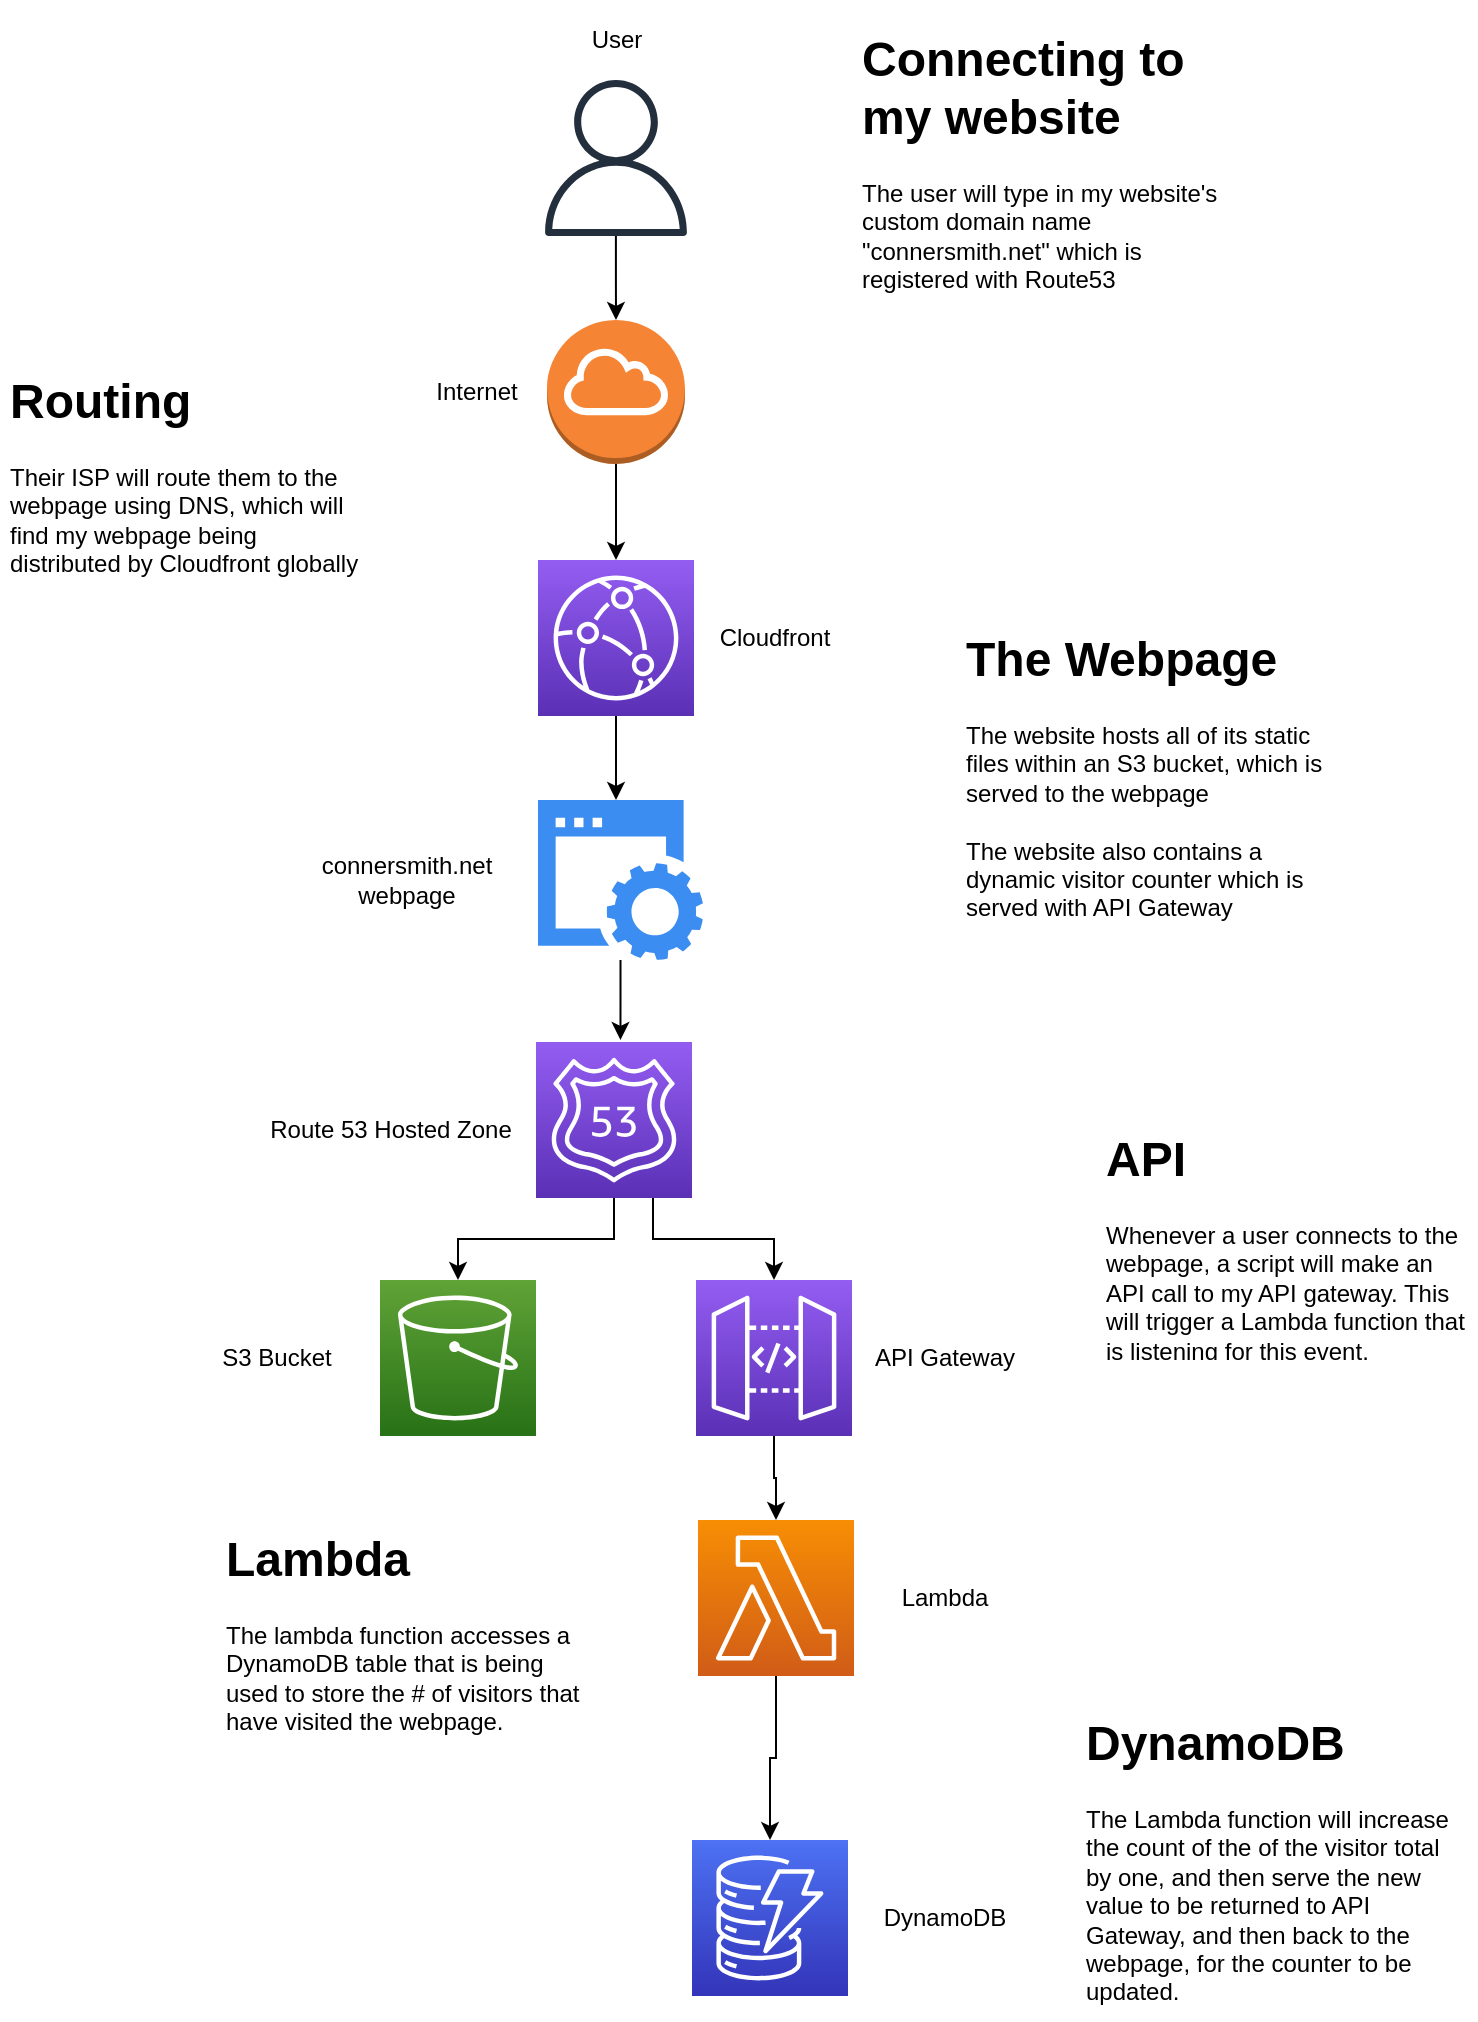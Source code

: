 <mxfile version="21.1.5" type="github">
  <diagram name="Page-1" id="ymRu9CwoQYG3whvbtps9">
    <mxGraphModel dx="1399" dy="758" grid="1" gridSize="10" guides="1" tooltips="1" connect="1" arrows="1" fold="1" page="1" pageScale="1" pageWidth="850" pageHeight="1100" math="0" shadow="0">
      <root>
        <mxCell id="0" />
        <mxCell id="1" parent="0" />
        <mxCell id="XrJRbHi9KqOfpcK41WxC-22" style="edgeStyle=orthogonalEdgeStyle;rounded=0;orthogonalLoop=1;jettySize=auto;html=1;entryX=0.5;entryY=0;entryDx=0;entryDy=0;entryPerimeter=0;" edge="1" parent="1" source="XrJRbHi9KqOfpcK41WxC-3" target="XrJRbHi9KqOfpcK41WxC-6">
          <mxGeometry relative="1" as="geometry" />
        </mxCell>
        <mxCell id="XrJRbHi9KqOfpcK41WxC-3" value="" style="outlineConnect=0;dashed=0;verticalLabelPosition=bottom;verticalAlign=top;align=center;html=1;shape=mxgraph.aws3.internet_gateway;fillColor=#F58534;gradientColor=none;" vertex="1" parent="1">
          <mxGeometry x="365.5" y="160" width="69" height="72" as="geometry" />
        </mxCell>
        <mxCell id="XrJRbHi9KqOfpcK41WxC-21" style="edgeStyle=orthogonalEdgeStyle;rounded=0;orthogonalLoop=1;jettySize=auto;html=1;entryX=0.5;entryY=0;entryDx=0;entryDy=0;entryPerimeter=0;" edge="1" parent="1" source="XrJRbHi9KqOfpcK41WxC-4" target="XrJRbHi9KqOfpcK41WxC-3">
          <mxGeometry relative="1" as="geometry" />
        </mxCell>
        <mxCell id="XrJRbHi9KqOfpcK41WxC-4" value="" style="sketch=0;outlineConnect=0;fontColor=#232F3E;gradientColor=none;fillColor=#232F3D;strokeColor=none;dashed=0;verticalLabelPosition=bottom;verticalAlign=top;align=center;html=1;fontSize=12;fontStyle=0;aspect=fixed;pointerEvents=1;shape=mxgraph.aws4.user;" vertex="1" parent="1">
          <mxGeometry x="361" y="40" width="78" height="78" as="geometry" />
        </mxCell>
        <mxCell id="XrJRbHi9KqOfpcK41WxC-24" style="edgeStyle=orthogonalEdgeStyle;rounded=0;orthogonalLoop=1;jettySize=auto;html=1;" edge="1" parent="1" source="XrJRbHi9KqOfpcK41WxC-5">
          <mxGeometry relative="1" as="geometry">
            <mxPoint x="402.235" y="520" as="targetPoint" />
          </mxGeometry>
        </mxCell>
        <mxCell id="XrJRbHi9KqOfpcK41WxC-5" value="" style="sketch=0;html=1;aspect=fixed;strokeColor=none;shadow=0;fillColor=#3B8DF1;verticalAlign=top;labelPosition=center;verticalLabelPosition=bottom;shape=mxgraph.gcp2.website" vertex="1" parent="1">
          <mxGeometry x="361" y="400" width="82.47" height="80" as="geometry" />
        </mxCell>
        <mxCell id="XrJRbHi9KqOfpcK41WxC-23" style="edgeStyle=orthogonalEdgeStyle;rounded=0;orthogonalLoop=1;jettySize=auto;html=1;" edge="1" parent="1" source="XrJRbHi9KqOfpcK41WxC-6" target="XrJRbHi9KqOfpcK41WxC-5">
          <mxGeometry relative="1" as="geometry">
            <Array as="points">
              <mxPoint x="400" y="390" />
              <mxPoint x="400" y="390" />
            </Array>
          </mxGeometry>
        </mxCell>
        <mxCell id="XrJRbHi9KqOfpcK41WxC-6" value="" style="sketch=0;points=[[0,0,0],[0.25,0,0],[0.5,0,0],[0.75,0,0],[1,0,0],[0,1,0],[0.25,1,0],[0.5,1,0],[0.75,1,0],[1,1,0],[0,0.25,0],[0,0.5,0],[0,0.75,0],[1,0.25,0],[1,0.5,0],[1,0.75,0]];outlineConnect=0;fontColor=#232F3E;gradientColor=#945DF2;gradientDirection=north;fillColor=#5A30B5;strokeColor=#ffffff;dashed=0;verticalLabelPosition=bottom;verticalAlign=top;align=center;html=1;fontSize=12;fontStyle=0;aspect=fixed;shape=mxgraph.aws4.resourceIcon;resIcon=mxgraph.aws4.cloudfront;" vertex="1" parent="1">
          <mxGeometry x="361" y="280" width="78" height="78" as="geometry" />
        </mxCell>
        <mxCell id="XrJRbHi9KqOfpcK41WxC-7" value="User" style="text;html=1;align=center;verticalAlign=middle;resizable=0;points=[];autosize=1;strokeColor=none;fillColor=none;" vertex="1" parent="1">
          <mxGeometry x="375" y="5" width="50" height="30" as="geometry" />
        </mxCell>
        <mxCell id="XrJRbHi9KqOfpcK41WxC-8" value="Internet" style="text;html=1;align=center;verticalAlign=middle;resizable=0;points=[];autosize=1;strokeColor=none;fillColor=none;" vertex="1" parent="1">
          <mxGeometry x="300" y="181" width="60" height="30" as="geometry" />
        </mxCell>
        <mxCell id="XrJRbHi9KqOfpcK41WxC-9" value="Cloudfront" style="text;html=1;align=center;verticalAlign=middle;resizable=0;points=[];autosize=1;strokeColor=none;fillColor=none;" vertex="1" parent="1">
          <mxGeometry x="439" y="304" width="80" height="30" as="geometry" />
        </mxCell>
        <mxCell id="XrJRbHi9KqOfpcK41WxC-10" value="connersmith.net&lt;br&gt;webpage" style="text;html=1;align=center;verticalAlign=middle;resizable=0;points=[];autosize=1;strokeColor=none;fillColor=none;" vertex="1" parent="1">
          <mxGeometry x="240" y="420" width="110" height="40" as="geometry" />
        </mxCell>
        <mxCell id="XrJRbHi9KqOfpcK41WxC-25" style="edgeStyle=orthogonalEdgeStyle;rounded=0;orthogonalLoop=1;jettySize=auto;html=1;" edge="1" parent="1" source="XrJRbHi9KqOfpcK41WxC-11" target="XrJRbHi9KqOfpcK41WxC-12">
          <mxGeometry relative="1" as="geometry" />
        </mxCell>
        <mxCell id="XrJRbHi9KqOfpcK41WxC-26" style="edgeStyle=orthogonalEdgeStyle;rounded=0;orthogonalLoop=1;jettySize=auto;html=1;exitX=0.75;exitY=1;exitDx=0;exitDy=0;exitPerimeter=0;entryX=0.5;entryY=0;entryDx=0;entryDy=0;entryPerimeter=0;" edge="1" parent="1" source="XrJRbHi9KqOfpcK41WxC-11" target="XrJRbHi9KqOfpcK41WxC-13">
          <mxGeometry relative="1" as="geometry" />
        </mxCell>
        <mxCell id="XrJRbHi9KqOfpcK41WxC-11" value="" style="sketch=0;points=[[0,0,0],[0.25,0,0],[0.5,0,0],[0.75,0,0],[1,0,0],[0,1,0],[0.25,1,0],[0.5,1,0],[0.75,1,0],[1,1,0],[0,0.25,0],[0,0.5,0],[0,0.75,0],[1,0.25,0],[1,0.5,0],[1,0.75,0]];outlineConnect=0;fontColor=#232F3E;gradientColor=#945DF2;gradientDirection=north;fillColor=#5A30B5;strokeColor=#ffffff;dashed=0;verticalLabelPosition=bottom;verticalAlign=top;align=center;html=1;fontSize=12;fontStyle=0;aspect=fixed;shape=mxgraph.aws4.resourceIcon;resIcon=mxgraph.aws4.route_53;" vertex="1" parent="1">
          <mxGeometry x="360" y="521" width="78" height="78" as="geometry" />
        </mxCell>
        <mxCell id="XrJRbHi9KqOfpcK41WxC-12" value="" style="sketch=0;points=[[0,0,0],[0.25,0,0],[0.5,0,0],[0.75,0,0],[1,0,0],[0,1,0],[0.25,1,0],[0.5,1,0],[0.75,1,0],[1,1,0],[0,0.25,0],[0,0.5,0],[0,0.75,0],[1,0.25,0],[1,0.5,0],[1,0.75,0]];outlineConnect=0;fontColor=#232F3E;gradientColor=#60A337;gradientDirection=north;fillColor=#277116;strokeColor=#ffffff;dashed=0;verticalLabelPosition=bottom;verticalAlign=top;align=center;html=1;fontSize=12;fontStyle=0;aspect=fixed;shape=mxgraph.aws4.resourceIcon;resIcon=mxgraph.aws4.s3;" vertex="1" parent="1">
          <mxGeometry x="282" y="640" width="78" height="78" as="geometry" />
        </mxCell>
        <mxCell id="XrJRbHi9KqOfpcK41WxC-27" style="edgeStyle=orthogonalEdgeStyle;rounded=0;orthogonalLoop=1;jettySize=auto;html=1;" edge="1" parent="1" source="XrJRbHi9KqOfpcK41WxC-13" target="XrJRbHi9KqOfpcK41WxC-14">
          <mxGeometry relative="1" as="geometry" />
        </mxCell>
        <mxCell id="XrJRbHi9KqOfpcK41WxC-13" value="" style="sketch=0;points=[[0,0,0],[0.25,0,0],[0.5,0,0],[0.75,0,0],[1,0,0],[0,1,0],[0.25,1,0],[0.5,1,0],[0.75,1,0],[1,1,0],[0,0.25,0],[0,0.5,0],[0,0.75,0],[1,0.25,0],[1,0.5,0],[1,0.75,0]];outlineConnect=0;fontColor=#232F3E;gradientColor=#945DF2;gradientDirection=north;fillColor=#5A30B5;strokeColor=#ffffff;dashed=0;verticalLabelPosition=bottom;verticalAlign=top;align=center;html=1;fontSize=12;fontStyle=0;aspect=fixed;shape=mxgraph.aws4.resourceIcon;resIcon=mxgraph.aws4.api_gateway;" vertex="1" parent="1">
          <mxGeometry x="440" y="640" width="78" height="78" as="geometry" />
        </mxCell>
        <mxCell id="XrJRbHi9KqOfpcK41WxC-28" style="edgeStyle=orthogonalEdgeStyle;rounded=0;orthogonalLoop=1;jettySize=auto;html=1;" edge="1" parent="1" source="XrJRbHi9KqOfpcK41WxC-14" target="XrJRbHi9KqOfpcK41WxC-15">
          <mxGeometry relative="1" as="geometry" />
        </mxCell>
        <mxCell id="XrJRbHi9KqOfpcK41WxC-14" value="" style="sketch=0;points=[[0,0,0],[0.25,0,0],[0.5,0,0],[0.75,0,0],[1,0,0],[0,1,0],[0.25,1,0],[0.5,1,0],[0.75,1,0],[1,1,0],[0,0.25,0],[0,0.5,0],[0,0.75,0],[1,0.25,0],[1,0.5,0],[1,0.75,0]];outlineConnect=0;fontColor=#232F3E;gradientColor=#F78E04;gradientDirection=north;fillColor=#D05C17;strokeColor=#ffffff;dashed=0;verticalLabelPosition=bottom;verticalAlign=top;align=center;html=1;fontSize=12;fontStyle=0;aspect=fixed;shape=mxgraph.aws4.resourceIcon;resIcon=mxgraph.aws4.lambda;" vertex="1" parent="1">
          <mxGeometry x="441" y="760" width="78" height="78" as="geometry" />
        </mxCell>
        <mxCell id="XrJRbHi9KqOfpcK41WxC-15" value="" style="sketch=0;points=[[0,0,0],[0.25,0,0],[0.5,0,0],[0.75,0,0],[1,0,0],[0,1,0],[0.25,1,0],[0.5,1,0],[0.75,1,0],[1,1,0],[0,0.25,0],[0,0.5,0],[0,0.75,0],[1,0.25,0],[1,0.5,0],[1,0.75,0]];outlineConnect=0;fontColor=#232F3E;gradientColor=#4D72F3;gradientDirection=north;fillColor=#3334B9;strokeColor=#ffffff;dashed=0;verticalLabelPosition=bottom;verticalAlign=top;align=center;html=1;fontSize=12;fontStyle=0;aspect=fixed;shape=mxgraph.aws4.resourceIcon;resIcon=mxgraph.aws4.dynamodb;" vertex="1" parent="1">
          <mxGeometry x="438" y="920" width="78" height="78" as="geometry" />
        </mxCell>
        <mxCell id="XrJRbHi9KqOfpcK41WxC-16" value="Route 53 Hosted Zone" style="text;html=1;align=center;verticalAlign=middle;resizable=0;points=[];autosize=1;strokeColor=none;fillColor=none;" vertex="1" parent="1">
          <mxGeometry x="217" y="550" width="140" height="30" as="geometry" />
        </mxCell>
        <mxCell id="XrJRbHi9KqOfpcK41WxC-17" value="S3 Bucket" style="text;html=1;align=center;verticalAlign=middle;resizable=0;points=[];autosize=1;strokeColor=none;fillColor=none;" vertex="1" parent="1">
          <mxGeometry x="190" y="664" width="80" height="30" as="geometry" />
        </mxCell>
        <mxCell id="XrJRbHi9KqOfpcK41WxC-18" value="API Gateway" style="text;html=1;align=center;verticalAlign=middle;resizable=0;points=[];autosize=1;strokeColor=none;fillColor=none;" vertex="1" parent="1">
          <mxGeometry x="519" y="664" width="90" height="30" as="geometry" />
        </mxCell>
        <mxCell id="XrJRbHi9KqOfpcK41WxC-19" value="Lambda" style="text;html=1;align=center;verticalAlign=middle;resizable=0;points=[];autosize=1;strokeColor=none;fillColor=none;" vertex="1" parent="1">
          <mxGeometry x="529" y="784" width="70" height="30" as="geometry" />
        </mxCell>
        <mxCell id="XrJRbHi9KqOfpcK41WxC-20" value="DynamoDB" style="text;html=1;align=center;verticalAlign=middle;resizable=0;points=[];autosize=1;strokeColor=none;fillColor=none;" vertex="1" parent="1">
          <mxGeometry x="524" y="944" width="80" height="30" as="geometry" />
        </mxCell>
        <mxCell id="XrJRbHi9KqOfpcK41WxC-29" value="&lt;h1&gt;Connecting to my website&lt;/h1&gt;&lt;div&gt;The user will type in my website&#39;s custom domain name &quot;connersmith.net&quot; which is registered with Route53&lt;/div&gt;" style="text;html=1;strokeColor=none;fillColor=none;spacing=5;spacingTop=-20;whiteSpace=wrap;overflow=hidden;rounded=0;" vertex="1" parent="1">
          <mxGeometry x="518" y="10" width="190" height="150" as="geometry" />
        </mxCell>
        <mxCell id="XrJRbHi9KqOfpcK41WxC-30" value="&lt;h1&gt;Routing&lt;/h1&gt;&lt;div&gt;Their ISP will route them to the webpage using DNS, which will find my webpage being distributed by Cloudfront globally&lt;/div&gt;" style="text;html=1;strokeColor=none;fillColor=none;spacing=5;spacingTop=-20;whiteSpace=wrap;overflow=hidden;rounded=0;" vertex="1" parent="1">
          <mxGeometry x="92" y="181" width="190" height="119" as="geometry" />
        </mxCell>
        <mxCell id="XrJRbHi9KqOfpcK41WxC-31" value="&lt;h1&gt;The Webpage&lt;/h1&gt;&lt;div&gt;The website hosts all of its static files within an S3 bucket, which is served to the webpage&lt;/div&gt;&lt;div&gt;&lt;br&gt;&lt;/div&gt;&lt;div&gt;The website also contains a dynamic visitor counter which is served with API Gateway&lt;/div&gt;&lt;div&gt;&lt;br&gt;&lt;/div&gt;" style="text;html=1;strokeColor=none;fillColor=none;spacing=5;spacingTop=-20;whiteSpace=wrap;overflow=hidden;rounded=0;" vertex="1" parent="1">
          <mxGeometry x="570" y="310" width="190" height="180" as="geometry" />
        </mxCell>
        <mxCell id="XrJRbHi9KqOfpcK41WxC-32" value="&lt;h1&gt;API&lt;/h1&gt;&lt;div&gt;Whenever a user connects to the webpage, a script will make an API call to my API gateway. This will trigger a Lambda function that is listening for this event.&lt;/div&gt;" style="text;html=1;strokeColor=none;fillColor=none;spacing=5;spacingTop=-20;whiteSpace=wrap;overflow=hidden;rounded=0;" vertex="1" parent="1">
          <mxGeometry x="640" y="560" width="190" height="120" as="geometry" />
        </mxCell>
        <mxCell id="XrJRbHi9KqOfpcK41WxC-34" style="edgeStyle=orthogonalEdgeStyle;rounded=0;orthogonalLoop=1;jettySize=auto;html=1;exitX=0.5;exitY=1;exitDx=0;exitDy=0;" edge="1" parent="1">
          <mxGeometry relative="1" as="geometry">
            <mxPoint x="255" y="940" as="targetPoint" />
            <mxPoint x="255" y="940" as="sourcePoint" />
          </mxGeometry>
        </mxCell>
        <mxCell id="XrJRbHi9KqOfpcK41WxC-36" value="&lt;h1&gt;Lambda&lt;/h1&gt;&lt;div&gt;The lambda function accesses a DynamoDB table that is being used to store the # of visitors that have visited the webpage.&lt;/div&gt;" style="text;html=1;strokeColor=none;fillColor=none;spacing=5;spacingTop=-20;whiteSpace=wrap;overflow=hidden;rounded=0;" vertex="1" parent="1">
          <mxGeometry x="200" y="760" width="190" height="120" as="geometry" />
        </mxCell>
        <mxCell id="XrJRbHi9KqOfpcK41WxC-39" value="&lt;h1&gt;DynamoDB&lt;/h1&gt;&lt;div&gt;The Lambda function will increase the count of the of the visitor total by one, and then serve the new value to be returned to API Gateway, and then back to the webpage, for the counter to be updated.&lt;/div&gt;" style="text;html=1;strokeColor=none;fillColor=none;spacing=5;spacingTop=-20;whiteSpace=wrap;overflow=hidden;rounded=0;" vertex="1" parent="1">
          <mxGeometry x="630" y="852" width="190" height="158" as="geometry" />
        </mxCell>
      </root>
    </mxGraphModel>
  </diagram>
</mxfile>
